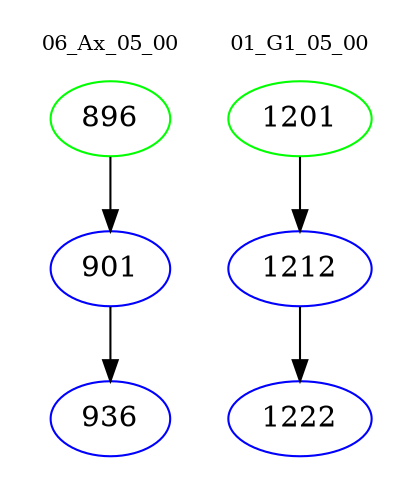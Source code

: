 digraph{
subgraph cluster_0 {
color = white
label = "06_Ax_05_00";
fontsize=10;
T0_896 [label="896", color="green"]
T0_896 -> T0_901 [color="black"]
T0_901 [label="901", color="blue"]
T0_901 -> T0_936 [color="black"]
T0_936 [label="936", color="blue"]
}
subgraph cluster_1 {
color = white
label = "01_G1_05_00";
fontsize=10;
T1_1201 [label="1201", color="green"]
T1_1201 -> T1_1212 [color="black"]
T1_1212 [label="1212", color="blue"]
T1_1212 -> T1_1222 [color="black"]
T1_1222 [label="1222", color="blue"]
}
}
